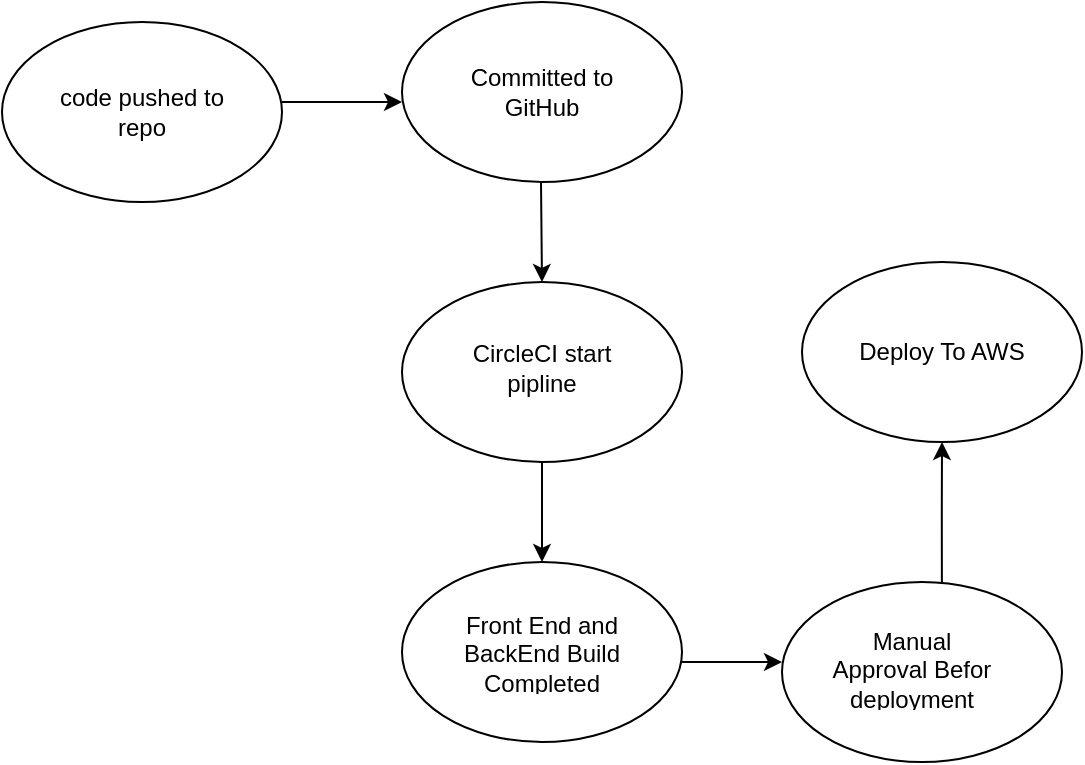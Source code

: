 <mxfile version="20.5.2" type="device"><diagram id="04QmU20hCjawGLtoO_h2" name="Page-1"><mxGraphModel dx="782" dy="724" grid="1" gridSize="10" guides="1" tooltips="1" connect="1" arrows="1" fold="1" page="1" pageScale="1" pageWidth="850" pageHeight="1100" math="0" shadow="0"><root><mxCell id="0"/><mxCell id="1" parent="0"/><mxCell id="pdLLjW6kTLmWtsQ_3AmD-1" value="" style="ellipse;whiteSpace=wrap;html=1;" vertex="1" parent="1"><mxGeometry x="10" y="80" width="140" height="90" as="geometry"/></mxCell><mxCell id="pdLLjW6kTLmWtsQ_3AmD-4" value="" style="endArrow=classic;html=1;rounded=0;" edge="1" parent="1"><mxGeometry width="50" height="50" relative="1" as="geometry"><mxPoint x="150" y="120" as="sourcePoint"/><mxPoint x="210" y="120" as="targetPoint"/></mxGeometry></mxCell><UserObject label="code pushed to repo" placeholders="1" name="Variable" id="pdLLjW6kTLmWtsQ_3AmD-5"><mxCell style="text;html=1;strokeColor=none;fillColor=none;align=center;verticalAlign=middle;whiteSpace=wrap;overflow=hidden;" vertex="1" parent="1"><mxGeometry x="35" y="102.5" width="90" height="45" as="geometry"/></mxCell></UserObject><mxCell id="pdLLjW6kTLmWtsQ_3AmD-7" value="" style="ellipse;whiteSpace=wrap;html=1;" vertex="1" parent="1"><mxGeometry x="210" y="70" width="140" height="90" as="geometry"/></mxCell><UserObject label="Committed to GitHub" placeholders="1" name="Variable" id="pdLLjW6kTLmWtsQ_3AmD-8"><mxCell style="text;html=1;strokeColor=none;fillColor=none;align=center;verticalAlign=middle;whiteSpace=wrap;overflow=hidden;" vertex="1" parent="1"><mxGeometry x="235" y="92.5" width="90" height="45" as="geometry"/></mxCell></UserObject><mxCell id="pdLLjW6kTLmWtsQ_3AmD-22" value="" style="edgeStyle=orthogonalEdgeStyle;rounded=0;orthogonalLoop=1;jettySize=auto;html=1;exitX=0.571;exitY=0;exitDx=0;exitDy=0;exitPerimeter=0;" edge="1" parent="1" source="pdLLjW6kTLmWtsQ_3AmD-17" target="pdLLjW6kTLmWtsQ_3AmD-21"><mxGeometry relative="1" as="geometry"/></mxCell><mxCell id="pdLLjW6kTLmWtsQ_3AmD-9" value="" style="ellipse;whiteSpace=wrap;html=1;" vertex="1" parent="1"><mxGeometry x="210" y="210" width="140" height="90" as="geometry"/></mxCell><mxCell id="pdLLjW6kTLmWtsQ_3AmD-10" value="" style="endArrow=classic;html=1;rounded=0;" edge="1" parent="1"><mxGeometry width="50" height="50" relative="1" as="geometry"><mxPoint x="279.5" y="160" as="sourcePoint"/><mxPoint x="280" y="210" as="targetPoint"/></mxGeometry></mxCell><UserObject label="CircleCI start pipline" placeholders="1" name="Variable" id="pdLLjW6kTLmWtsQ_3AmD-11"><mxCell style="text;html=1;strokeColor=none;fillColor=none;align=center;verticalAlign=middle;whiteSpace=wrap;overflow=hidden;" vertex="1" parent="1"><mxGeometry x="235" y="230" width="90" height="45" as="geometry"/></mxCell></UserObject><mxCell id="pdLLjW6kTLmWtsQ_3AmD-12" value="" style="ellipse;whiteSpace=wrap;html=1;" vertex="1" parent="1"><mxGeometry x="210" y="350" width="140" height="90" as="geometry"/></mxCell><mxCell id="pdLLjW6kTLmWtsQ_3AmD-13" value="" style="endArrow=classic;html=1;rounded=0;exitX=0.5;exitY=1;exitDx=0;exitDy=0;" edge="1" parent="1" source="pdLLjW6kTLmWtsQ_3AmD-9"><mxGeometry width="50" height="50" relative="1" as="geometry"><mxPoint x="290" y="330" as="sourcePoint"/><mxPoint x="280" y="350" as="targetPoint"/></mxGeometry></mxCell><UserObject label="Front End and BackEnd Build Completed Successfully" placeholders="1" name="Variable" id="pdLLjW6kTLmWtsQ_3AmD-14"><mxCell style="text;html=1;strokeColor=none;fillColor=none;align=center;verticalAlign=middle;whiteSpace=wrap;overflow=hidden;" vertex="1" parent="1"><mxGeometry x="235" y="372.5" width="90" height="45" as="geometry"/></mxCell></UserObject><mxCell id="pdLLjW6kTLmWtsQ_3AmD-16" value="" style="endArrow=classic;html=1;rounded=0;exitX=0.5;exitY=1;exitDx=0;exitDy=0;" edge="1" parent="1"><mxGeometry width="50" height="50" relative="1" as="geometry"><mxPoint x="350" y="400" as="sourcePoint"/><mxPoint x="400" y="400" as="targetPoint"/></mxGeometry></mxCell><mxCell id="pdLLjW6kTLmWtsQ_3AmD-17" value="" style="ellipse;whiteSpace=wrap;html=1;" vertex="1" parent="1"><mxGeometry x="400" y="360" width="140" height="90" as="geometry"/></mxCell><UserObject label="Manual Approval Befor deployment" placeholders="1" name="Variable" id="pdLLjW6kTLmWtsQ_3AmD-19"><mxCell style="text;html=1;strokeColor=none;fillColor=none;align=center;verticalAlign=middle;whiteSpace=wrap;overflow=hidden;" vertex="1" parent="1"><mxGeometry x="420" y="380" width="90" height="45" as="geometry"/></mxCell></UserObject><mxCell id="pdLLjW6kTLmWtsQ_3AmD-21" value="" style="ellipse;whiteSpace=wrap;html=1;" vertex="1" parent="1"><mxGeometry x="410" y="200" width="140" height="90" as="geometry"/></mxCell><UserObject label="Deploy To AWS " placeholders="1" name="Variable" id="pdLLjW6kTLmWtsQ_3AmD-23"><mxCell style="text;html=1;strokeColor=none;fillColor=none;align=center;verticalAlign=middle;whiteSpace=wrap;overflow=hidden;" vertex="1" parent="1"><mxGeometry x="435" y="222.5" width="90" height="45" as="geometry"/></mxCell></UserObject></root></mxGraphModel></diagram></mxfile>